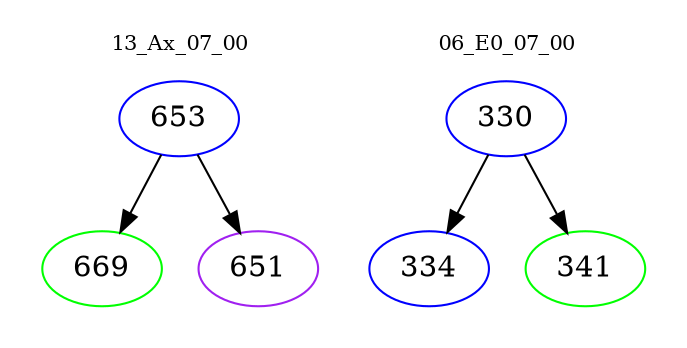 digraph{
subgraph cluster_0 {
color = white
label = "13_Ax_07_00";
fontsize=10;
T0_653 [label="653", color="blue"]
T0_653 -> T0_669 [color="black"]
T0_669 [label="669", color="green"]
T0_653 -> T0_651 [color="black"]
T0_651 [label="651", color="purple"]
}
subgraph cluster_1 {
color = white
label = "06_E0_07_00";
fontsize=10;
T1_330 [label="330", color="blue"]
T1_330 -> T1_334 [color="black"]
T1_334 [label="334", color="blue"]
T1_330 -> T1_341 [color="black"]
T1_341 [label="341", color="green"]
}
}
